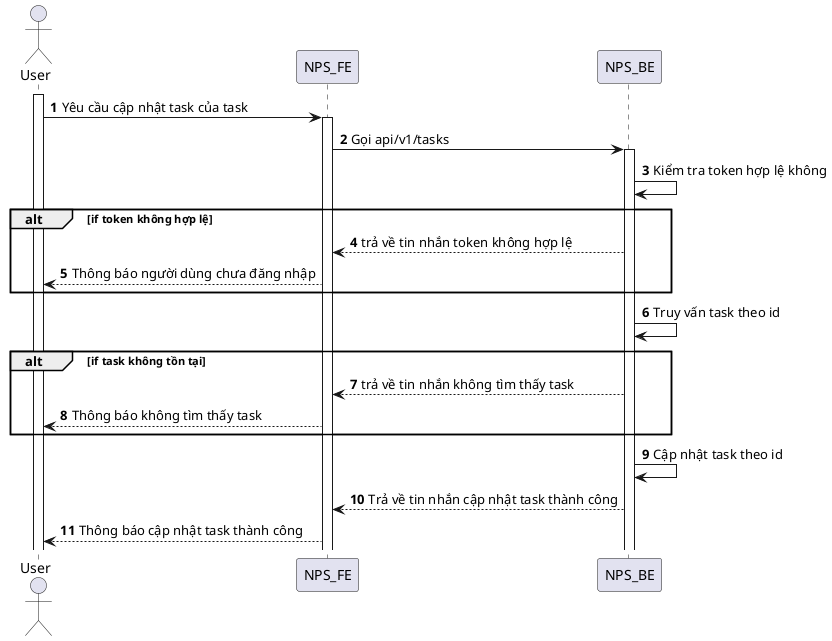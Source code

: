 @startuml
autonumber
actor User
activate User
User -> NPS_FE: Yêu cầu cập nhật task của task
activate NPS_FE
NPS_FE -> NPS_BE: Gọi api/v1/tasks
activate NPS_BE
NPS_BE -> NPS_BE: Kiểm tra token hợp lệ không
alt if token không hợp lệ
NPS_BE --> NPS_FE: trả về tin nhắn token không hợp lệ
NPS_FE --> User: Thông báo người dùng chưa đăng nhập
end
NPS_BE -> NPS_BE: Truy vấn task theo id
alt if task không tồn tại
NPS_BE --> NPS_FE: trả về tin nhắn không tìm thấy task
NPS_FE --> User: Thông báo không tìm thấy task
end
NPS_BE -> NPS_BE: Cập nhật task theo id
NPS_BE --> NPS_FE: Trả về tin nhắn cập nhật task thành công
NPS_FE --> User: Thông báo cập nhật task thành công
@enduml
